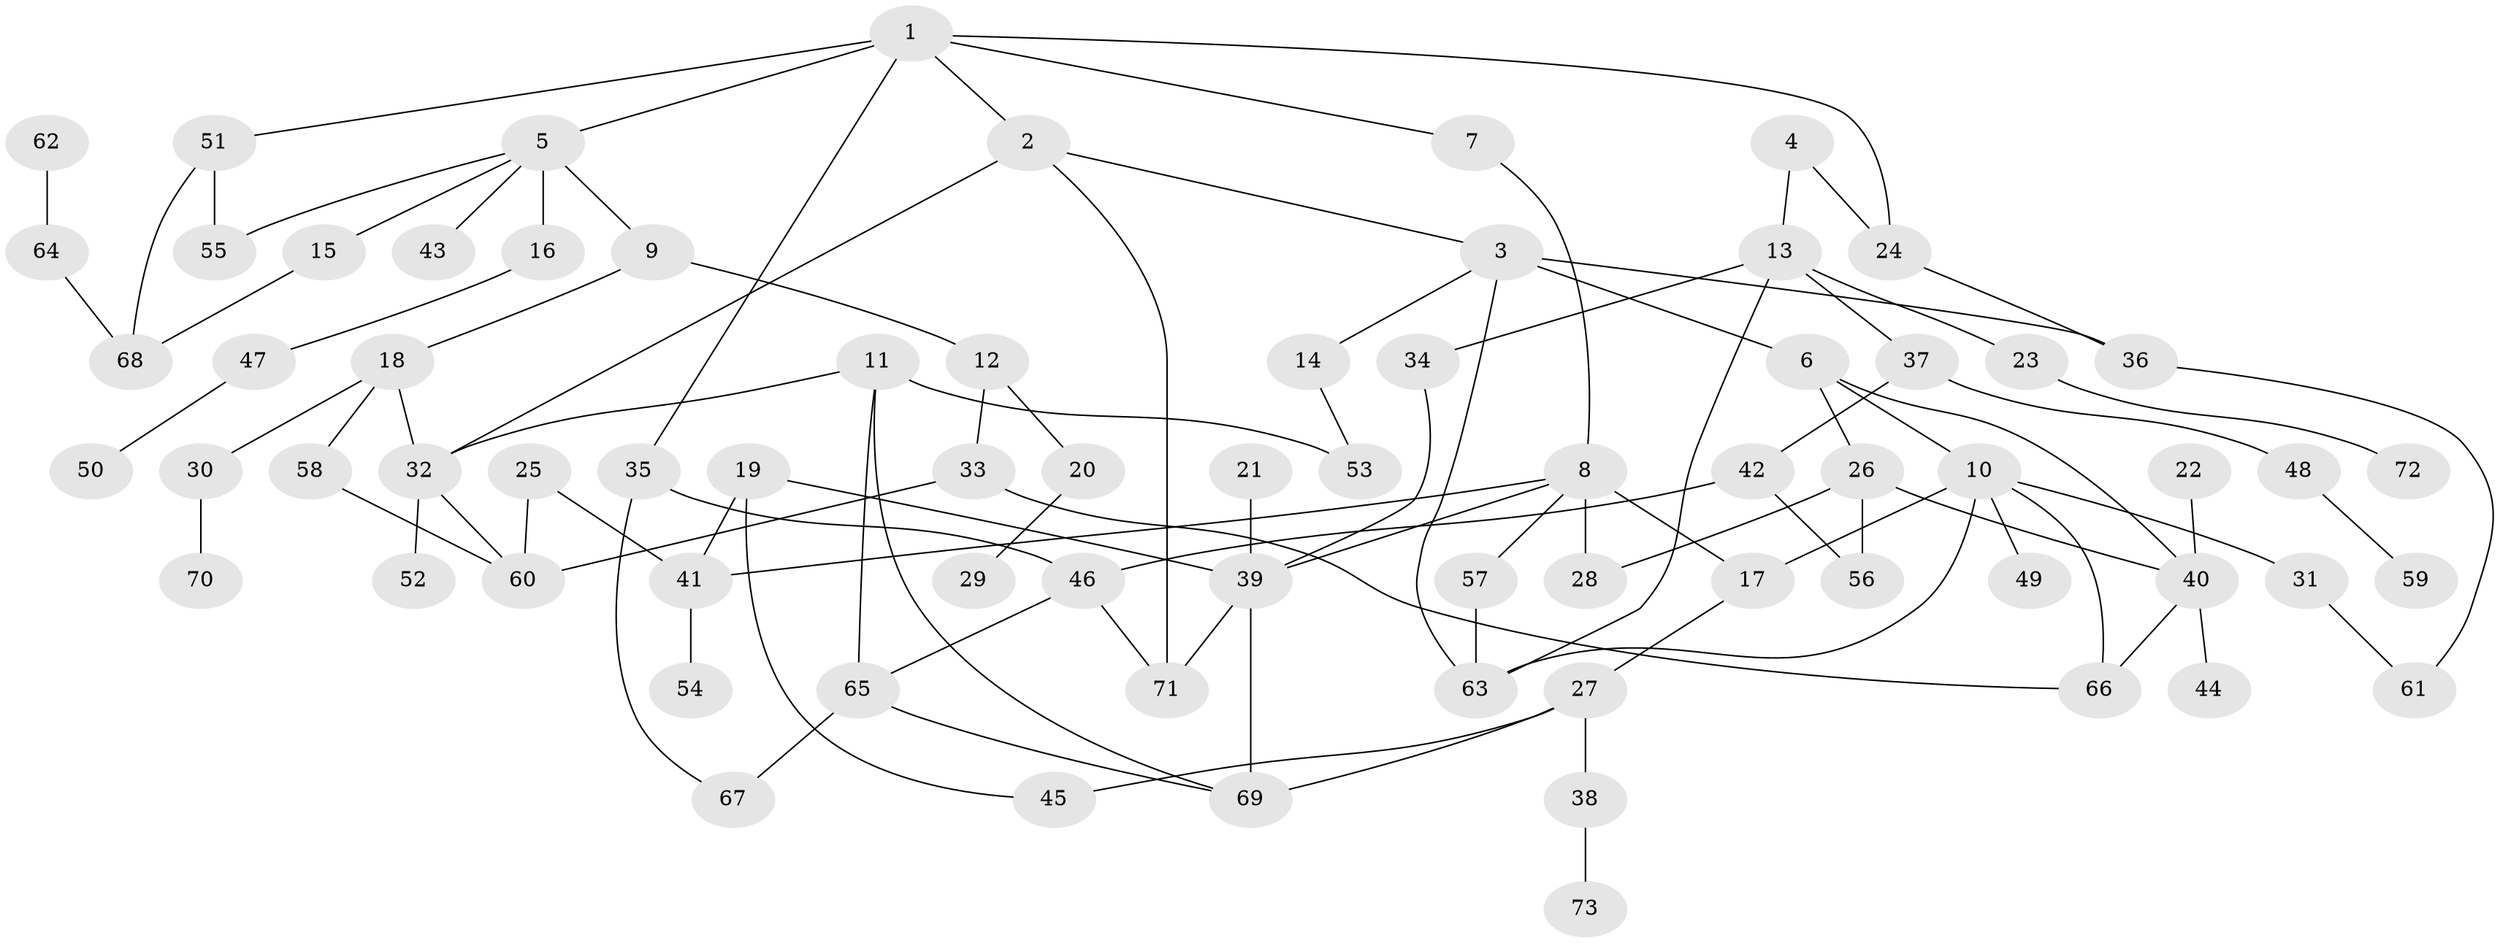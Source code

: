 // original degree distribution, {6: 0.04854368932038835, 4: 0.0970873786407767, 5: 0.06796116504854369, 3: 0.21359223300970873, 2: 0.2815533980582524, 8: 0.009708737864077669, 1: 0.2815533980582524}
// Generated by graph-tools (version 1.1) at 2025/36/03/04/25 23:36:00]
// undirected, 73 vertices, 101 edges
graph export_dot {
  node [color=gray90,style=filled];
  1;
  2;
  3;
  4;
  5;
  6;
  7;
  8;
  9;
  10;
  11;
  12;
  13;
  14;
  15;
  16;
  17;
  18;
  19;
  20;
  21;
  22;
  23;
  24;
  25;
  26;
  27;
  28;
  29;
  30;
  31;
  32;
  33;
  34;
  35;
  36;
  37;
  38;
  39;
  40;
  41;
  42;
  43;
  44;
  45;
  46;
  47;
  48;
  49;
  50;
  51;
  52;
  53;
  54;
  55;
  56;
  57;
  58;
  59;
  60;
  61;
  62;
  63;
  64;
  65;
  66;
  67;
  68;
  69;
  70;
  71;
  72;
  73;
  1 -- 2 [weight=1.0];
  1 -- 5 [weight=1.0];
  1 -- 7 [weight=1.0];
  1 -- 24 [weight=1.0];
  1 -- 35 [weight=1.0];
  1 -- 51 [weight=1.0];
  2 -- 3 [weight=1.0];
  2 -- 32 [weight=1.0];
  2 -- 71 [weight=1.0];
  3 -- 6 [weight=1.0];
  3 -- 14 [weight=1.0];
  3 -- 36 [weight=1.0];
  3 -- 63 [weight=1.0];
  4 -- 13 [weight=1.0];
  4 -- 24 [weight=1.0];
  5 -- 9 [weight=2.0];
  5 -- 15 [weight=1.0];
  5 -- 16 [weight=1.0];
  5 -- 43 [weight=1.0];
  5 -- 55 [weight=1.0];
  6 -- 10 [weight=1.0];
  6 -- 26 [weight=1.0];
  6 -- 40 [weight=1.0];
  7 -- 8 [weight=1.0];
  8 -- 17 [weight=1.0];
  8 -- 28 [weight=1.0];
  8 -- 39 [weight=1.0];
  8 -- 41 [weight=1.0];
  8 -- 57 [weight=1.0];
  9 -- 12 [weight=1.0];
  9 -- 18 [weight=1.0];
  10 -- 17 [weight=1.0];
  10 -- 31 [weight=1.0];
  10 -- 49 [weight=1.0];
  10 -- 63 [weight=1.0];
  10 -- 66 [weight=1.0];
  11 -- 32 [weight=1.0];
  11 -- 53 [weight=1.0];
  11 -- 65 [weight=1.0];
  11 -- 69 [weight=1.0];
  12 -- 20 [weight=1.0];
  12 -- 33 [weight=1.0];
  13 -- 23 [weight=1.0];
  13 -- 34 [weight=1.0];
  13 -- 37 [weight=1.0];
  13 -- 63 [weight=1.0];
  14 -- 53 [weight=1.0];
  15 -- 68 [weight=1.0];
  16 -- 47 [weight=1.0];
  17 -- 27 [weight=1.0];
  18 -- 30 [weight=1.0];
  18 -- 32 [weight=1.0];
  18 -- 58 [weight=1.0];
  19 -- 39 [weight=1.0];
  19 -- 41 [weight=1.0];
  19 -- 45 [weight=1.0];
  20 -- 29 [weight=1.0];
  21 -- 39 [weight=1.0];
  22 -- 40 [weight=1.0];
  23 -- 72 [weight=1.0];
  24 -- 36 [weight=1.0];
  25 -- 41 [weight=1.0];
  25 -- 60 [weight=1.0];
  26 -- 28 [weight=1.0];
  26 -- 40 [weight=1.0];
  26 -- 56 [weight=1.0];
  27 -- 38 [weight=1.0];
  27 -- 45 [weight=1.0];
  27 -- 69 [weight=1.0];
  30 -- 70 [weight=1.0];
  31 -- 61 [weight=1.0];
  32 -- 52 [weight=1.0];
  32 -- 60 [weight=1.0];
  33 -- 60 [weight=1.0];
  33 -- 66 [weight=1.0];
  34 -- 39 [weight=1.0];
  35 -- 46 [weight=1.0];
  35 -- 67 [weight=1.0];
  36 -- 61 [weight=1.0];
  37 -- 42 [weight=1.0];
  37 -- 48 [weight=1.0];
  38 -- 73 [weight=1.0];
  39 -- 69 [weight=2.0];
  39 -- 71 [weight=1.0];
  40 -- 44 [weight=1.0];
  40 -- 66 [weight=1.0];
  41 -- 54 [weight=1.0];
  42 -- 46 [weight=1.0];
  42 -- 56 [weight=1.0];
  46 -- 65 [weight=1.0];
  46 -- 71 [weight=1.0];
  47 -- 50 [weight=1.0];
  48 -- 59 [weight=1.0];
  51 -- 55 [weight=1.0];
  51 -- 68 [weight=1.0];
  57 -- 63 [weight=1.0];
  58 -- 60 [weight=1.0];
  62 -- 64 [weight=1.0];
  64 -- 68 [weight=1.0];
  65 -- 67 [weight=1.0];
  65 -- 69 [weight=1.0];
}
